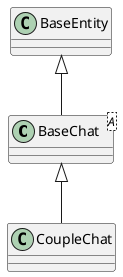 {
  "sha1": "q1canjeq13b0tj6pmdky037t9nopjf0",
  "insertion": {
    "when": "2024-06-04T17:28:41.985Z",
    "url": "https://github.com/plantuml/plantuml/issues/1672",
    "user": "plantuml@gmail.com"
  }
}
@startuml
class BaseChat<A> extends BaseEntity {
}

class CoupleChat extends BaseChat<A> {
}

@enduml

